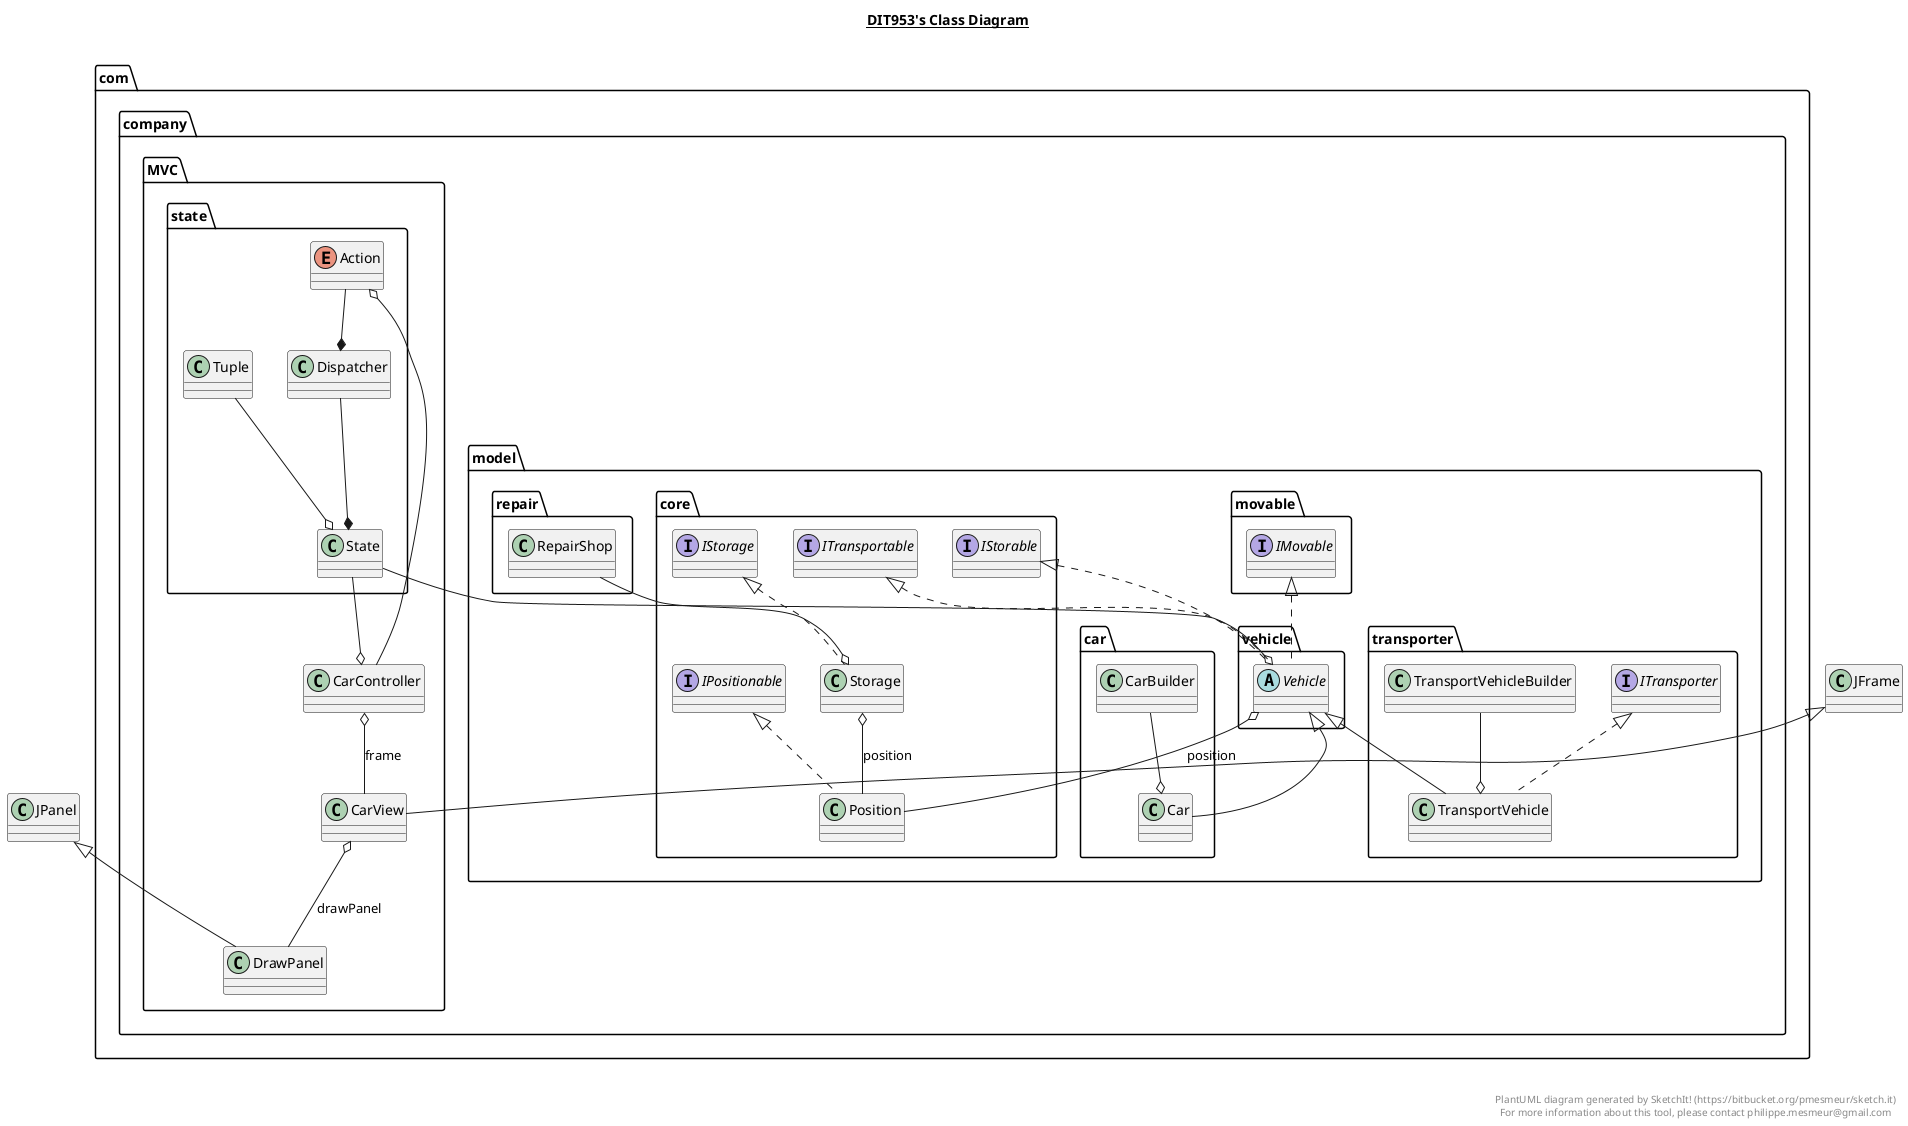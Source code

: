 @startuml

title __DIT953's Class Diagram__\n

  package com.company.model.car {
    class Car {
    }
    class CarBuilder {
    }
  }
  

  package com.company.MVC {
    class CarController {
    }
  }
  

  package com.company.model.transporter {
    class TransportVehicle {
    }
    class TransportVehicleBuilder {
    }
    interface ITransporter {
    }
  }

  package com.company.MVC {
    class CarView {
    }
    class DrawPanel {
    }
  }
  

  package com.company.model.movable {
    interface IMovable {
    }
  }
  

  package com.company.model.core {
    interface IPositionable {
    }
    interface IStorable {
    }
    interface IStorage {
    }
    interface ITransportable {
    }
    class Position {
    }

  }
  

  package com.company.model.vehicle {
    abstract class Vehicle {
    }
  }
  

  package com.company.model.repair {
    class RepairShop {
    }
  }

  package com.company.model.core {
    class Storage {
    }
  }

  package com.company.MVC.state {
    class Dispatcher {
    }
    class State {
    }
    enum Action {
    }
    class Tuple {
    }
  }

  Car -up-|> Vehicle
  CarController o-- CarView : frame
  CarView -up-|> JFrame
  CarView o-- DrawPanel : drawPanel
  DrawPanel -up-|> JPanel
  Position .up.|> IPositionable
  Storage .up.|> IStorage
  Storage o-- Position : position
  Vehicle .up.|> IMovable
  Vehicle .up.|> IStorable
  Vehicle .up.|> ITransportable
  Vehicle o-- Position : position
  Tuple --o State
  Action --* Dispatcher
  Dispatcher --* State
  State --o CarController
  CarController --o Action
  TransportVehicle -up-|> Vehicle
  TransportVehicle .up.|> ITransporter
  CarBuilder --o Car
  TransportVehicleBuilder --o TransportVehicle
  State --o Vehicle
  RepairShop --o Storage




right footer


PlantUML diagram generated by SketchIt! (https://bitbucket.org/pmesmeur/sketch.it)
For more information about this tool, please contact philippe.mesmeur@gmail.com
endfooter

@enduml
